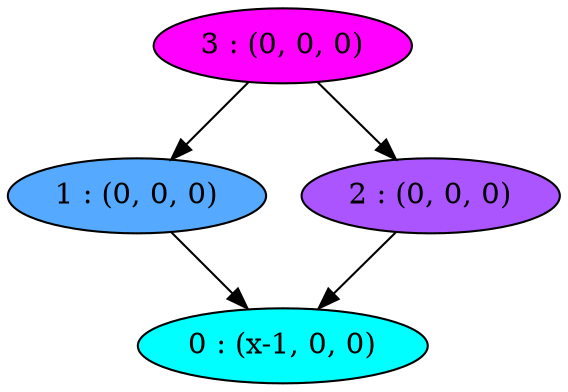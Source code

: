 digraph {
0 [label="0 : (x-1, 0, 0)", shape=ellipse, style=filled, fillcolor="#00ffffff", margin="0.11, 0.055"];
1 [label="1 : (0, 0, 0)", shape=ellipse, style=filled, fillcolor="#55aaffff", margin="0.11, 0.055"];
2 [label="2 : (0, 0, 0)", shape=ellipse, style=filled, fillcolor="#aa55ffff", margin="0.11, 0.055"];
3 [label="3 : (0, 0, 0)", shape=ellipse, style=filled, fillcolor="#ff00ffff", margin="0.11, 0.055"];
{rank=same; 0 }; 
1 -> 0;
2 -> 0;
3 -> 2;
3 -> 1;
}
